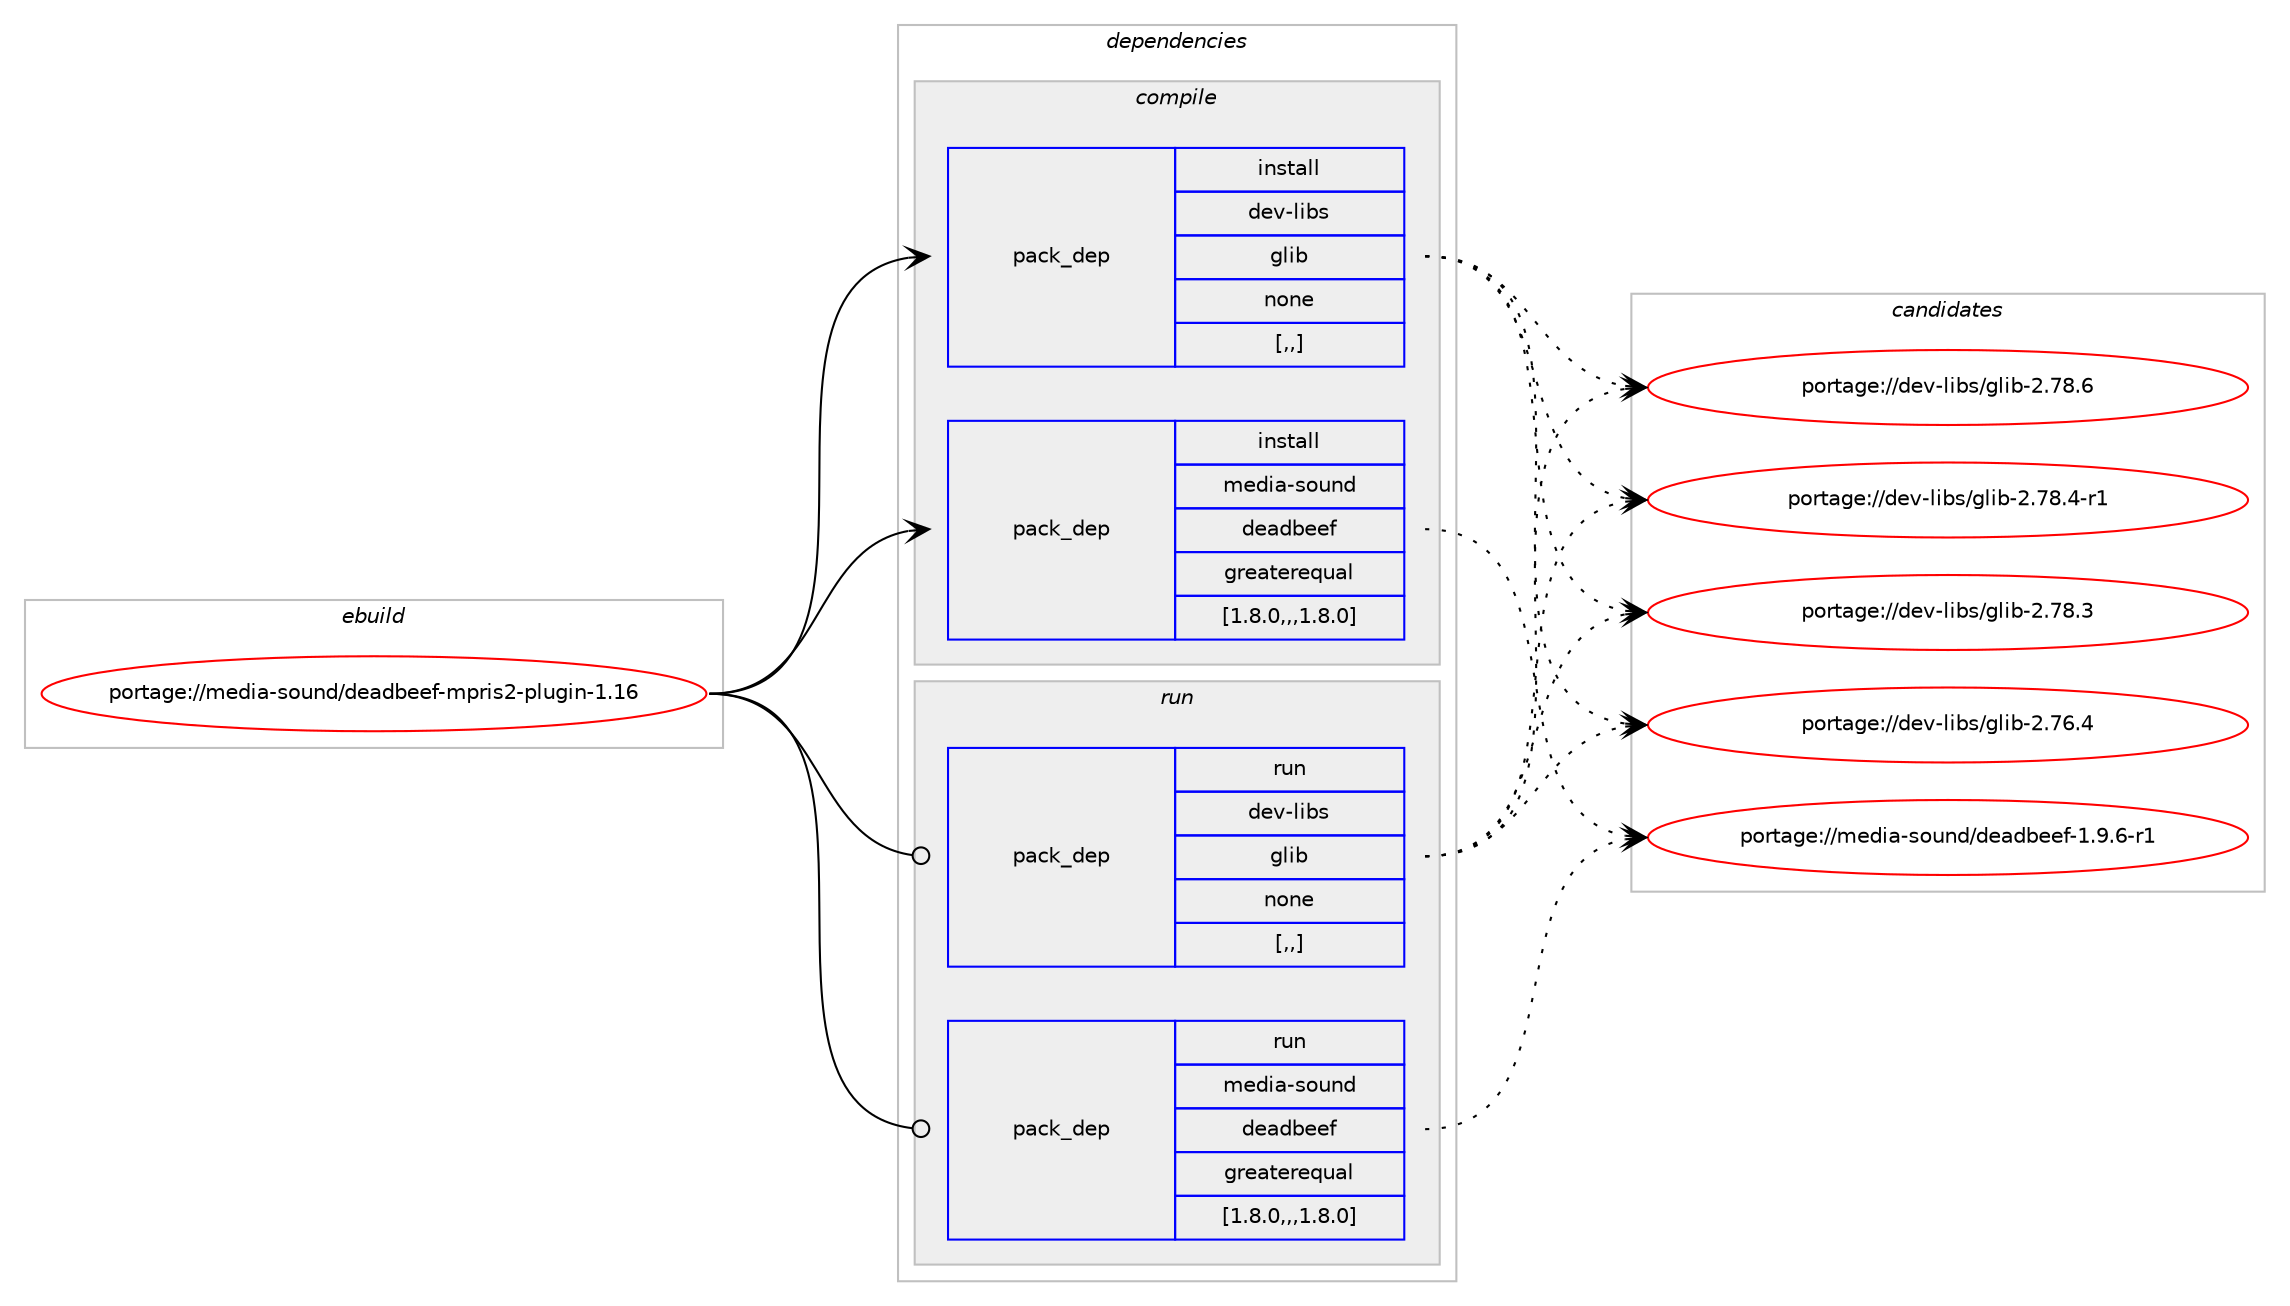 digraph prolog {

# *************
# Graph options
# *************

newrank=true;
concentrate=true;
compound=true;
graph [rankdir=LR,fontname=Helvetica,fontsize=10,ranksep=1.5];#, ranksep=2.5, nodesep=0.2];
edge  [arrowhead=vee];
node  [fontname=Helvetica,fontsize=10];

# **********
# The ebuild
# **********

subgraph cluster_leftcol {
color=gray;
label=<<i>ebuild</i>>;
id [label="portage://media-sound/deadbeef-mpris2-plugin-1.16", color=red, width=4, href="../media-sound/deadbeef-mpris2-plugin-1.16.svg"];
}

# ****************
# The dependencies
# ****************

subgraph cluster_midcol {
color=gray;
label=<<i>dependencies</i>>;
subgraph cluster_compile {
fillcolor="#eeeeee";
style=filled;
label=<<i>compile</i>>;
subgraph pack231881 {
dependency313777 [label=<<TABLE BORDER="0" CELLBORDER="1" CELLSPACING="0" CELLPADDING="4" WIDTH="220"><TR><TD ROWSPAN="6" CELLPADDING="30">pack_dep</TD></TR><TR><TD WIDTH="110">install</TD></TR><TR><TD>dev-libs</TD></TR><TR><TD>glib</TD></TR><TR><TD>none</TD></TR><TR><TD>[,,]</TD></TR></TABLE>>, shape=none, color=blue];
}
id:e -> dependency313777:w [weight=20,style="solid",arrowhead="vee"];
subgraph pack231882 {
dependency313778 [label=<<TABLE BORDER="0" CELLBORDER="1" CELLSPACING="0" CELLPADDING="4" WIDTH="220"><TR><TD ROWSPAN="6" CELLPADDING="30">pack_dep</TD></TR><TR><TD WIDTH="110">install</TD></TR><TR><TD>media-sound</TD></TR><TR><TD>deadbeef</TD></TR><TR><TD>greaterequal</TD></TR><TR><TD>[1.8.0,,,1.8.0]</TD></TR></TABLE>>, shape=none, color=blue];
}
id:e -> dependency313778:w [weight=20,style="solid",arrowhead="vee"];
}
subgraph cluster_compileandrun {
fillcolor="#eeeeee";
style=filled;
label=<<i>compile and run</i>>;
}
subgraph cluster_run {
fillcolor="#eeeeee";
style=filled;
label=<<i>run</i>>;
subgraph pack231883 {
dependency313779 [label=<<TABLE BORDER="0" CELLBORDER="1" CELLSPACING="0" CELLPADDING="4" WIDTH="220"><TR><TD ROWSPAN="6" CELLPADDING="30">pack_dep</TD></TR><TR><TD WIDTH="110">run</TD></TR><TR><TD>dev-libs</TD></TR><TR><TD>glib</TD></TR><TR><TD>none</TD></TR><TR><TD>[,,]</TD></TR></TABLE>>, shape=none, color=blue];
}
id:e -> dependency313779:w [weight=20,style="solid",arrowhead="odot"];
subgraph pack231884 {
dependency313780 [label=<<TABLE BORDER="0" CELLBORDER="1" CELLSPACING="0" CELLPADDING="4" WIDTH="220"><TR><TD ROWSPAN="6" CELLPADDING="30">pack_dep</TD></TR><TR><TD WIDTH="110">run</TD></TR><TR><TD>media-sound</TD></TR><TR><TD>deadbeef</TD></TR><TR><TD>greaterequal</TD></TR><TR><TD>[1.8.0,,,1.8.0]</TD></TR></TABLE>>, shape=none, color=blue];
}
id:e -> dependency313780:w [weight=20,style="solid",arrowhead="odot"];
}
}

# **************
# The candidates
# **************

subgraph cluster_choices {
rank=same;
color=gray;
label=<<i>candidates</i>>;

subgraph choice231881 {
color=black;
nodesep=1;
choice1001011184510810598115471031081059845504655564654 [label="portage://dev-libs/glib-2.78.6", color=red, width=4,href="../dev-libs/glib-2.78.6.svg"];
choice10010111845108105981154710310810598455046555646524511449 [label="portage://dev-libs/glib-2.78.4-r1", color=red, width=4,href="../dev-libs/glib-2.78.4-r1.svg"];
choice1001011184510810598115471031081059845504655564651 [label="portage://dev-libs/glib-2.78.3", color=red, width=4,href="../dev-libs/glib-2.78.3.svg"];
choice1001011184510810598115471031081059845504655544652 [label="portage://dev-libs/glib-2.76.4", color=red, width=4,href="../dev-libs/glib-2.76.4.svg"];
dependency313777:e -> choice1001011184510810598115471031081059845504655564654:w [style=dotted,weight="100"];
dependency313777:e -> choice10010111845108105981154710310810598455046555646524511449:w [style=dotted,weight="100"];
dependency313777:e -> choice1001011184510810598115471031081059845504655564651:w [style=dotted,weight="100"];
dependency313777:e -> choice1001011184510810598115471031081059845504655544652:w [style=dotted,weight="100"];
}
subgraph choice231882 {
color=black;
nodesep=1;
choice10910110010597451151111171101004710010197100981011011024549465746544511449 [label="portage://media-sound/deadbeef-1.9.6-r1", color=red, width=4,href="../media-sound/deadbeef-1.9.6-r1.svg"];
dependency313778:e -> choice10910110010597451151111171101004710010197100981011011024549465746544511449:w [style=dotted,weight="100"];
}
subgraph choice231883 {
color=black;
nodesep=1;
choice1001011184510810598115471031081059845504655564654 [label="portage://dev-libs/glib-2.78.6", color=red, width=4,href="../dev-libs/glib-2.78.6.svg"];
choice10010111845108105981154710310810598455046555646524511449 [label="portage://dev-libs/glib-2.78.4-r1", color=red, width=4,href="../dev-libs/glib-2.78.4-r1.svg"];
choice1001011184510810598115471031081059845504655564651 [label="portage://dev-libs/glib-2.78.3", color=red, width=4,href="../dev-libs/glib-2.78.3.svg"];
choice1001011184510810598115471031081059845504655544652 [label="portage://dev-libs/glib-2.76.4", color=red, width=4,href="../dev-libs/glib-2.76.4.svg"];
dependency313779:e -> choice1001011184510810598115471031081059845504655564654:w [style=dotted,weight="100"];
dependency313779:e -> choice10010111845108105981154710310810598455046555646524511449:w [style=dotted,weight="100"];
dependency313779:e -> choice1001011184510810598115471031081059845504655564651:w [style=dotted,weight="100"];
dependency313779:e -> choice1001011184510810598115471031081059845504655544652:w [style=dotted,weight="100"];
}
subgraph choice231884 {
color=black;
nodesep=1;
choice10910110010597451151111171101004710010197100981011011024549465746544511449 [label="portage://media-sound/deadbeef-1.9.6-r1", color=red, width=4,href="../media-sound/deadbeef-1.9.6-r1.svg"];
dependency313780:e -> choice10910110010597451151111171101004710010197100981011011024549465746544511449:w [style=dotted,weight="100"];
}
}

}
